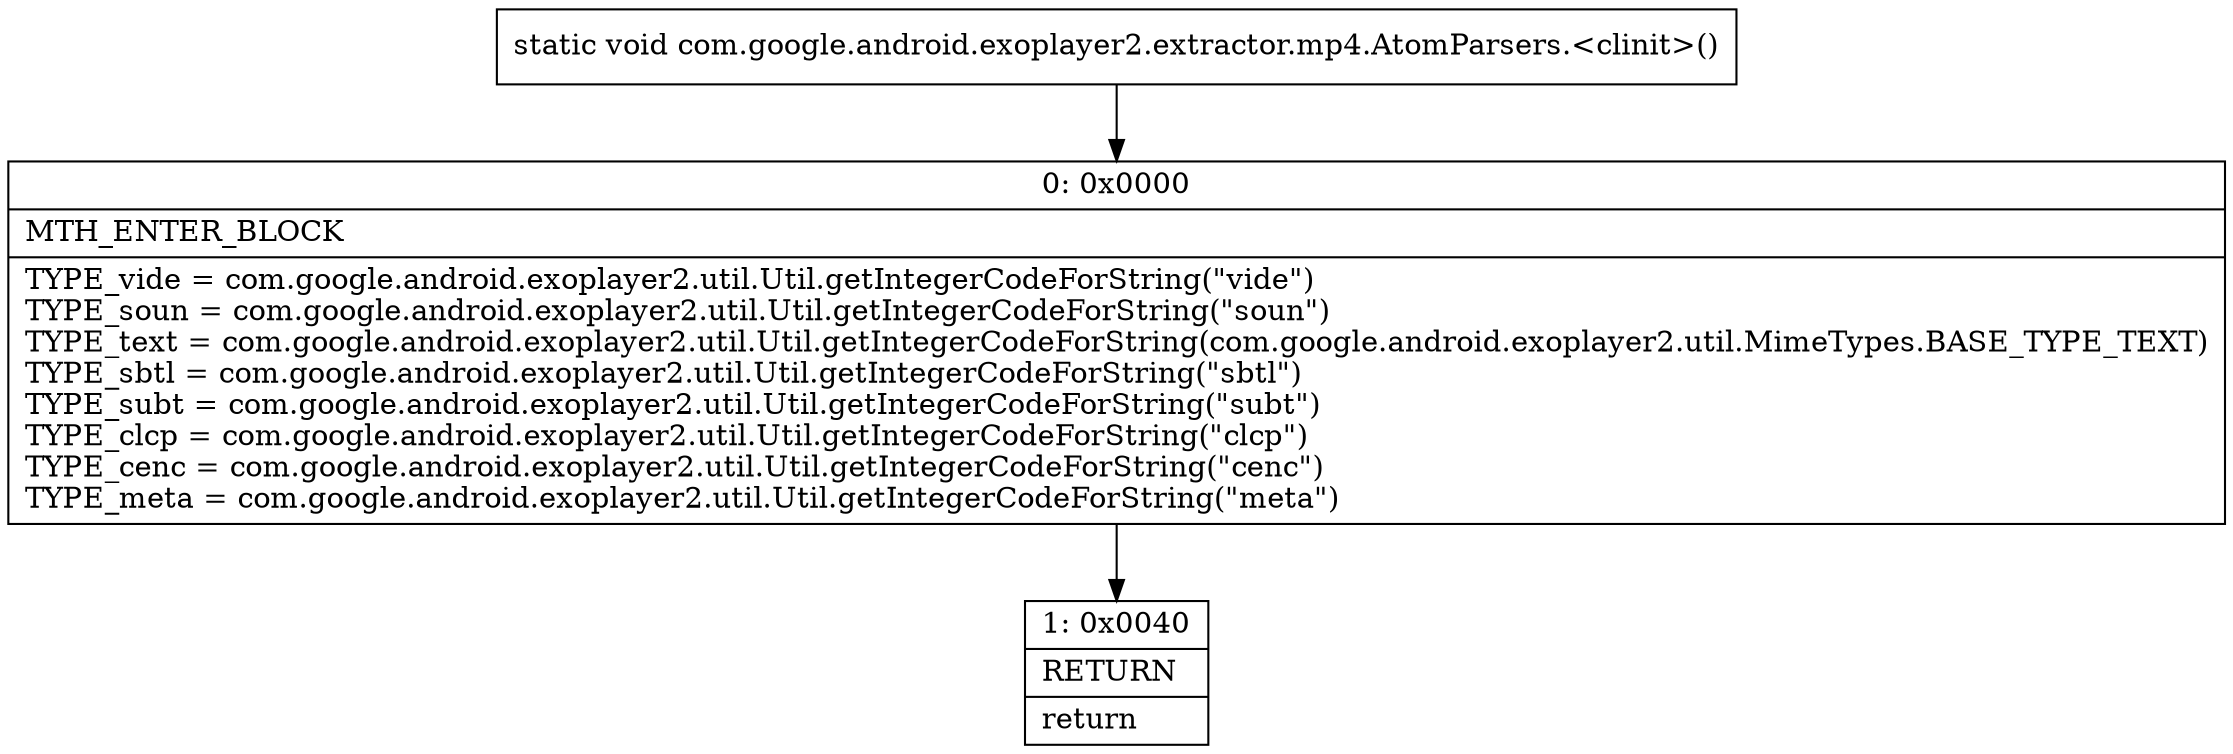 digraph "CFG forcom.google.android.exoplayer2.extractor.mp4.AtomParsers.\<clinit\>()V" {
Node_0 [shape=record,label="{0\:\ 0x0000|MTH_ENTER_BLOCK\l|TYPE_vide = com.google.android.exoplayer2.util.Util.getIntegerCodeForString(\"vide\")\lTYPE_soun = com.google.android.exoplayer2.util.Util.getIntegerCodeForString(\"soun\")\lTYPE_text = com.google.android.exoplayer2.util.Util.getIntegerCodeForString(com.google.android.exoplayer2.util.MimeTypes.BASE_TYPE_TEXT)\lTYPE_sbtl = com.google.android.exoplayer2.util.Util.getIntegerCodeForString(\"sbtl\")\lTYPE_subt = com.google.android.exoplayer2.util.Util.getIntegerCodeForString(\"subt\")\lTYPE_clcp = com.google.android.exoplayer2.util.Util.getIntegerCodeForString(\"clcp\")\lTYPE_cenc = com.google.android.exoplayer2.util.Util.getIntegerCodeForString(\"cenc\")\lTYPE_meta = com.google.android.exoplayer2.util.Util.getIntegerCodeForString(\"meta\")\l}"];
Node_1 [shape=record,label="{1\:\ 0x0040|RETURN\l|return\l}"];
MethodNode[shape=record,label="{static void com.google.android.exoplayer2.extractor.mp4.AtomParsers.\<clinit\>() }"];
MethodNode -> Node_0;
Node_0 -> Node_1;
}

